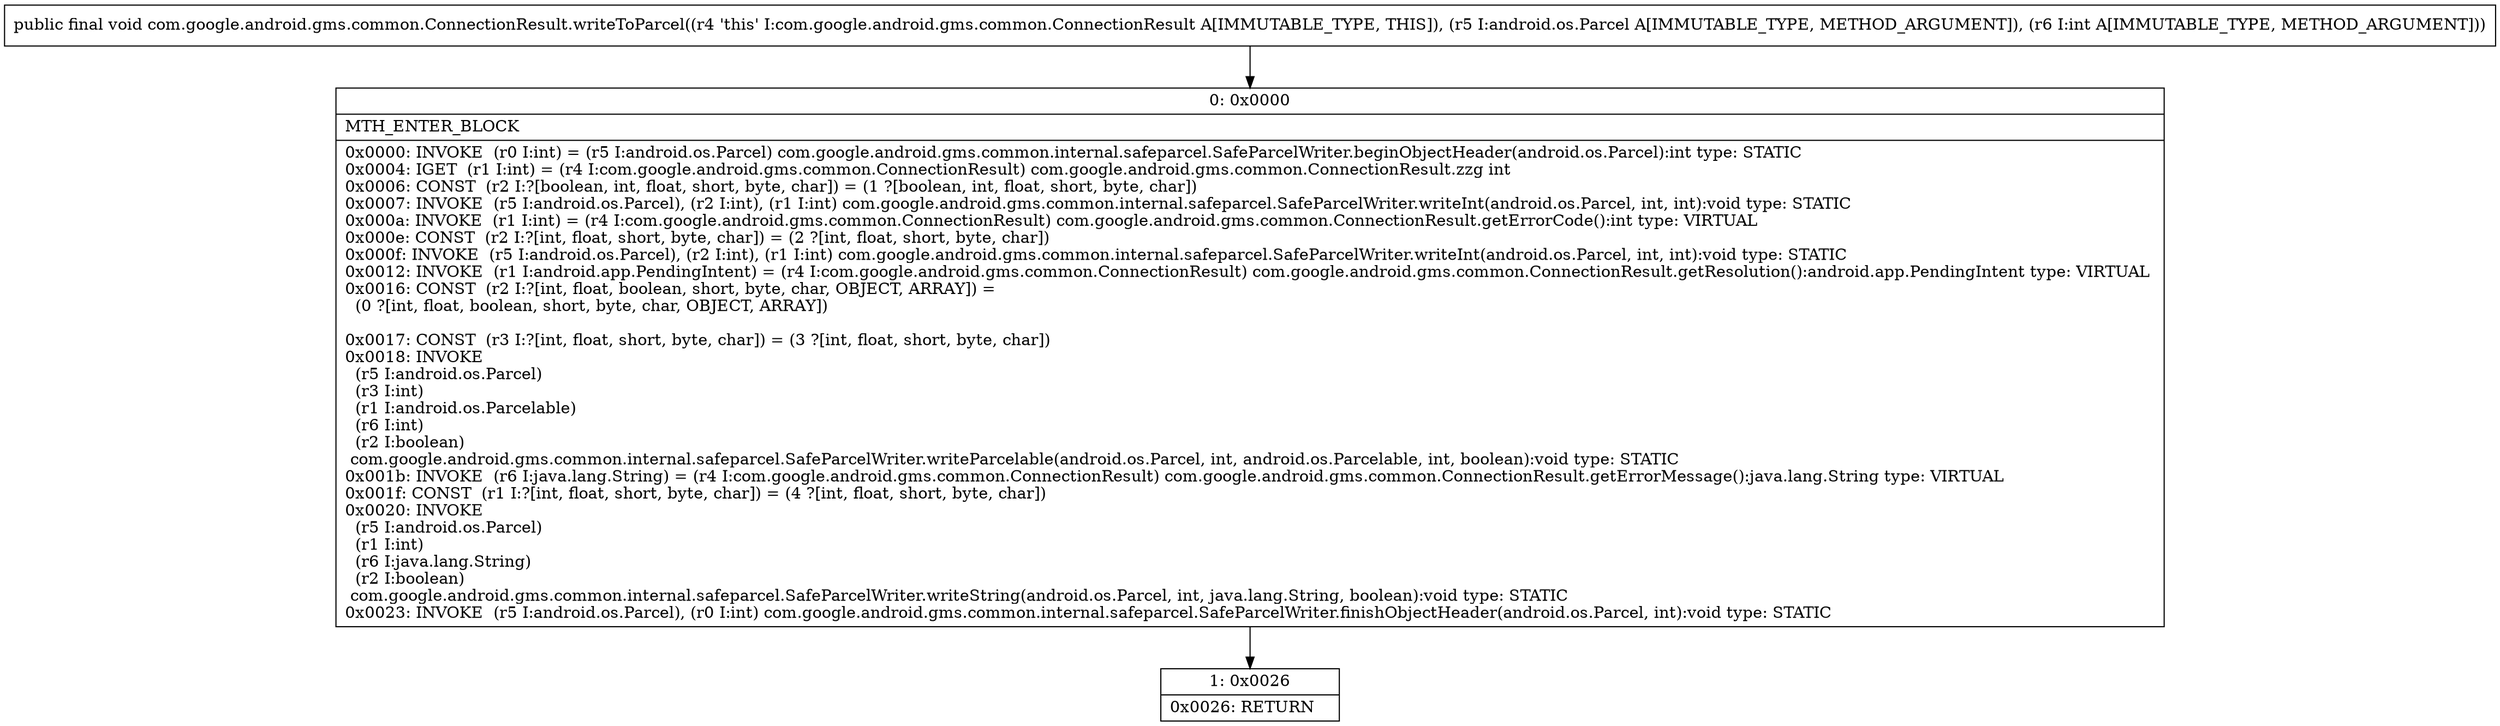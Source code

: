 digraph "CFG forcom.google.android.gms.common.ConnectionResult.writeToParcel(Landroid\/os\/Parcel;I)V" {
Node_0 [shape=record,label="{0\:\ 0x0000|MTH_ENTER_BLOCK\l|0x0000: INVOKE  (r0 I:int) = (r5 I:android.os.Parcel) com.google.android.gms.common.internal.safeparcel.SafeParcelWriter.beginObjectHeader(android.os.Parcel):int type: STATIC \l0x0004: IGET  (r1 I:int) = (r4 I:com.google.android.gms.common.ConnectionResult) com.google.android.gms.common.ConnectionResult.zzg int \l0x0006: CONST  (r2 I:?[boolean, int, float, short, byte, char]) = (1 ?[boolean, int, float, short, byte, char]) \l0x0007: INVOKE  (r5 I:android.os.Parcel), (r2 I:int), (r1 I:int) com.google.android.gms.common.internal.safeparcel.SafeParcelWriter.writeInt(android.os.Parcel, int, int):void type: STATIC \l0x000a: INVOKE  (r1 I:int) = (r4 I:com.google.android.gms.common.ConnectionResult) com.google.android.gms.common.ConnectionResult.getErrorCode():int type: VIRTUAL \l0x000e: CONST  (r2 I:?[int, float, short, byte, char]) = (2 ?[int, float, short, byte, char]) \l0x000f: INVOKE  (r5 I:android.os.Parcel), (r2 I:int), (r1 I:int) com.google.android.gms.common.internal.safeparcel.SafeParcelWriter.writeInt(android.os.Parcel, int, int):void type: STATIC \l0x0012: INVOKE  (r1 I:android.app.PendingIntent) = (r4 I:com.google.android.gms.common.ConnectionResult) com.google.android.gms.common.ConnectionResult.getResolution():android.app.PendingIntent type: VIRTUAL \l0x0016: CONST  (r2 I:?[int, float, boolean, short, byte, char, OBJECT, ARRAY]) = \l  (0 ?[int, float, boolean, short, byte, char, OBJECT, ARRAY])\l \l0x0017: CONST  (r3 I:?[int, float, short, byte, char]) = (3 ?[int, float, short, byte, char]) \l0x0018: INVOKE  \l  (r5 I:android.os.Parcel)\l  (r3 I:int)\l  (r1 I:android.os.Parcelable)\l  (r6 I:int)\l  (r2 I:boolean)\l com.google.android.gms.common.internal.safeparcel.SafeParcelWriter.writeParcelable(android.os.Parcel, int, android.os.Parcelable, int, boolean):void type: STATIC \l0x001b: INVOKE  (r6 I:java.lang.String) = (r4 I:com.google.android.gms.common.ConnectionResult) com.google.android.gms.common.ConnectionResult.getErrorMessage():java.lang.String type: VIRTUAL \l0x001f: CONST  (r1 I:?[int, float, short, byte, char]) = (4 ?[int, float, short, byte, char]) \l0x0020: INVOKE  \l  (r5 I:android.os.Parcel)\l  (r1 I:int)\l  (r6 I:java.lang.String)\l  (r2 I:boolean)\l com.google.android.gms.common.internal.safeparcel.SafeParcelWriter.writeString(android.os.Parcel, int, java.lang.String, boolean):void type: STATIC \l0x0023: INVOKE  (r5 I:android.os.Parcel), (r0 I:int) com.google.android.gms.common.internal.safeparcel.SafeParcelWriter.finishObjectHeader(android.os.Parcel, int):void type: STATIC \l}"];
Node_1 [shape=record,label="{1\:\ 0x0026|0x0026: RETURN   \l}"];
MethodNode[shape=record,label="{public final void com.google.android.gms.common.ConnectionResult.writeToParcel((r4 'this' I:com.google.android.gms.common.ConnectionResult A[IMMUTABLE_TYPE, THIS]), (r5 I:android.os.Parcel A[IMMUTABLE_TYPE, METHOD_ARGUMENT]), (r6 I:int A[IMMUTABLE_TYPE, METHOD_ARGUMENT])) }"];
MethodNode -> Node_0;
Node_0 -> Node_1;
}


